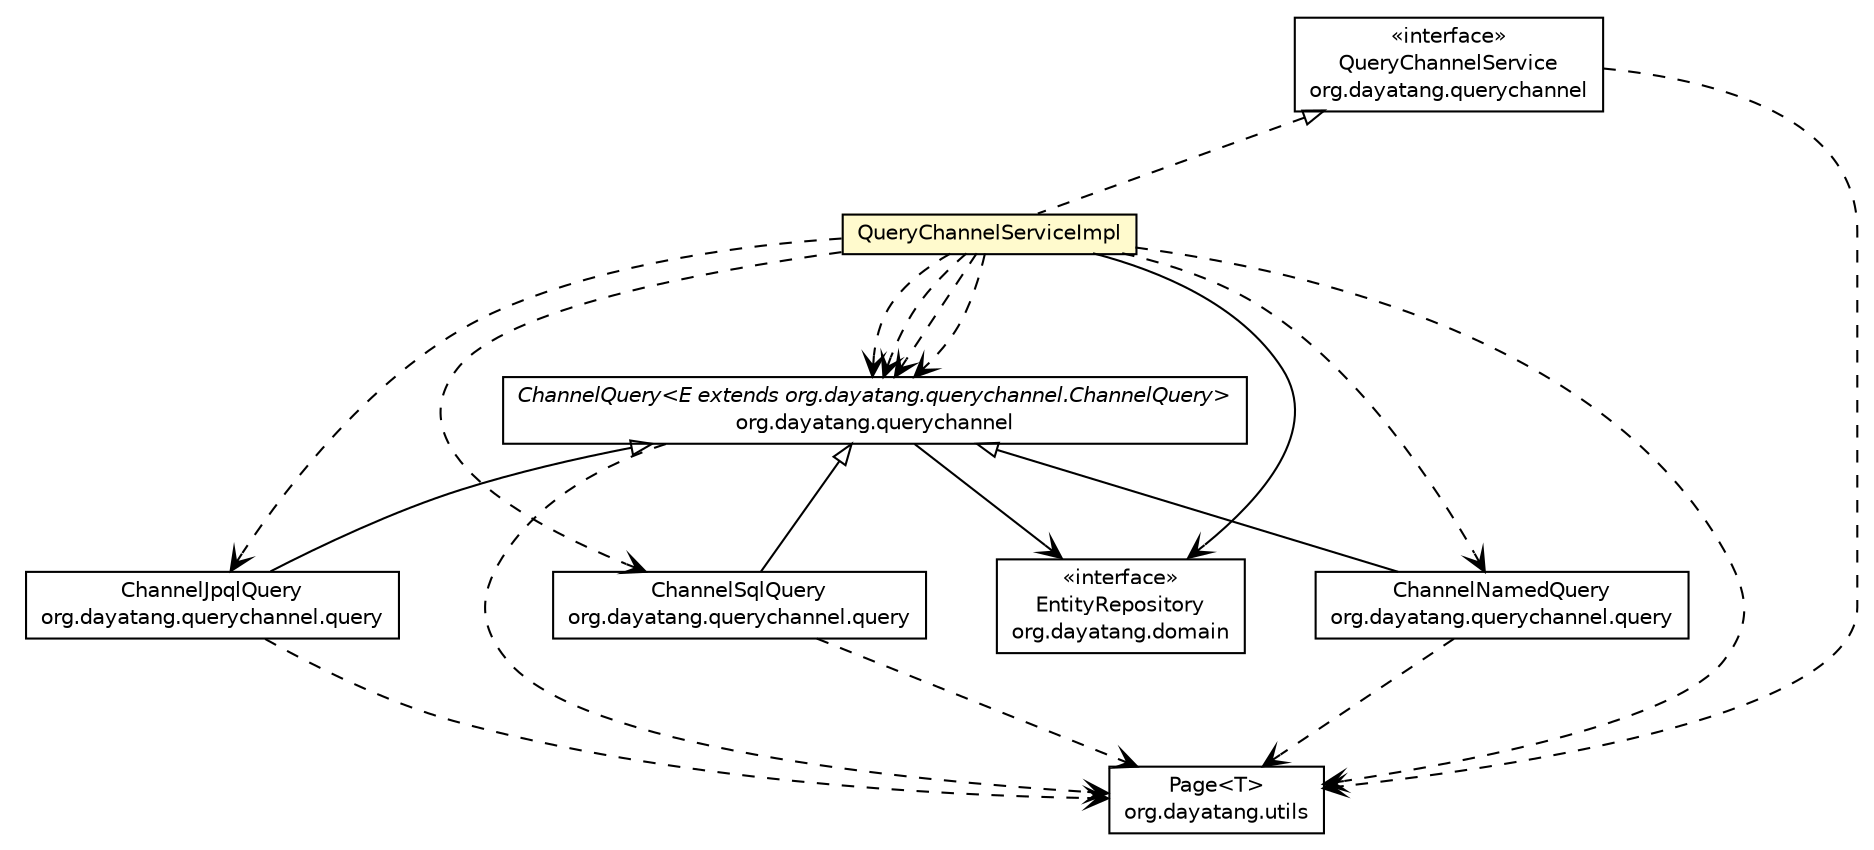 #!/usr/local/bin/dot
#
# Class diagram 
# Generated by UMLGraph version R5_6_6-8-g8d7759 (http://www.umlgraph.org/)
#

digraph G {
	edge [fontname="Helvetica",fontsize=10,labelfontname="Helvetica",labelfontsize=10];
	node [fontname="Helvetica",fontsize=10,shape=plaintext];
	nodesep=0.25;
	ranksep=0.5;
	// org.dayatang.querychannel.QueryChannelService
	c82 [label=<<table title="org.dayatang.querychannel.QueryChannelService" border="0" cellborder="1" cellspacing="0" cellpadding="2" port="p" href="../QueryChannelService.html">
		<tr><td><table border="0" cellspacing="0" cellpadding="1">
<tr><td align="center" balign="center"> &#171;interface&#187; </td></tr>
<tr><td align="center" balign="center"> QueryChannelService </td></tr>
<tr><td align="center" balign="center"> org.dayatang.querychannel </td></tr>
		</table></td></tr>
		</table>>, URL="../QueryChannelService.html", fontname="Helvetica", fontcolor="black", fontsize=10.0];
	// org.dayatang.querychannel.ChannelQuery<E extends org.dayatang.querychannel.ChannelQuery>
	c83 [label=<<table title="org.dayatang.querychannel.ChannelQuery" border="0" cellborder="1" cellspacing="0" cellpadding="2" port="p" href="../ChannelQuery.html">
		<tr><td><table border="0" cellspacing="0" cellpadding="1">
<tr><td align="center" balign="center"><font face="Helvetica-Oblique"> ChannelQuery&lt;E extends org.dayatang.querychannel.ChannelQuery&gt; </font></td></tr>
<tr><td align="center" balign="center"> org.dayatang.querychannel </td></tr>
		</table></td></tr>
		</table>>, URL="../ChannelQuery.html", fontname="Helvetica", fontcolor="black", fontsize=10.0];
	// org.dayatang.querychannel.impl.QueryChannelServiceImpl
	c84 [label=<<table title="org.dayatang.querychannel.impl.QueryChannelServiceImpl" border="0" cellborder="1" cellspacing="0" cellpadding="2" port="p" bgcolor="lemonChiffon" href="./QueryChannelServiceImpl.html">
		<tr><td><table border="0" cellspacing="0" cellpadding="1">
<tr><td align="center" balign="center"> QueryChannelServiceImpl </td></tr>
		</table></td></tr>
		</table>>, URL="./QueryChannelServiceImpl.html", fontname="Helvetica", fontcolor="black", fontsize=10.0];
	// org.dayatang.querychannel.query.ChannelSqlQuery
	c85 [label=<<table title="org.dayatang.querychannel.query.ChannelSqlQuery" border="0" cellborder="1" cellspacing="0" cellpadding="2" port="p" href="../query/ChannelSqlQuery.html">
		<tr><td><table border="0" cellspacing="0" cellpadding="1">
<tr><td align="center" balign="center"> ChannelSqlQuery </td></tr>
<tr><td align="center" balign="center"> org.dayatang.querychannel.query </td></tr>
		</table></td></tr>
		</table>>, URL="../query/ChannelSqlQuery.html", fontname="Helvetica", fontcolor="black", fontsize=10.0];
	// org.dayatang.querychannel.query.ChannelNamedQuery
	c86 [label=<<table title="org.dayatang.querychannel.query.ChannelNamedQuery" border="0" cellborder="1" cellspacing="0" cellpadding="2" port="p" href="../query/ChannelNamedQuery.html">
		<tr><td><table border="0" cellspacing="0" cellpadding="1">
<tr><td align="center" balign="center"> ChannelNamedQuery </td></tr>
<tr><td align="center" balign="center"> org.dayatang.querychannel.query </td></tr>
		</table></td></tr>
		</table>>, URL="../query/ChannelNamedQuery.html", fontname="Helvetica", fontcolor="black", fontsize=10.0];
	// org.dayatang.querychannel.query.ChannelJpqlQuery
	c87 [label=<<table title="org.dayatang.querychannel.query.ChannelJpqlQuery" border="0" cellborder="1" cellspacing="0" cellpadding="2" port="p" href="../query/ChannelJpqlQuery.html">
		<tr><td><table border="0" cellspacing="0" cellpadding="1">
<tr><td align="center" balign="center"> ChannelJpqlQuery </td></tr>
<tr><td align="center" balign="center"> org.dayatang.querychannel.query </td></tr>
		</table></td></tr>
		</table>>, URL="../query/ChannelJpqlQuery.html", fontname="Helvetica", fontcolor="black", fontsize=10.0];
	//org.dayatang.querychannel.impl.QueryChannelServiceImpl implements org.dayatang.querychannel.QueryChannelService
	c82:p -> c84:p [dir=back,arrowtail=empty,style=dashed];
	//org.dayatang.querychannel.query.ChannelSqlQuery extends org.dayatang.querychannel.ChannelQuery<org.dayatang.querychannel.query.ChannelSqlQuery>
	c83:p -> c85:p [dir=back,arrowtail=empty];
	//org.dayatang.querychannel.query.ChannelNamedQuery extends org.dayatang.querychannel.ChannelQuery<org.dayatang.querychannel.query.ChannelNamedQuery>
	c83:p -> c86:p [dir=back,arrowtail=empty];
	//org.dayatang.querychannel.query.ChannelJpqlQuery extends org.dayatang.querychannel.ChannelQuery<org.dayatang.querychannel.query.ChannelJpqlQuery>
	c83:p -> c87:p [dir=back,arrowtail=empty];
	// org.dayatang.querychannel.ChannelQuery<E extends org.dayatang.querychannel.ChannelQuery> NAVASSOC org.dayatang.domain.EntityRepository
	c83:p -> c88:p [taillabel="", label=" "headlabel="", fontname="Helvetica", fontcolor="black", fontsize=10.0, color="black", arrowhead=open];
	// org.dayatang.querychannel.impl.QueryChannelServiceImpl NAVASSOC org.dayatang.domain.EntityRepository
	c84:p -> c88:p [taillabel="", label=" "headlabel="", fontname="Helvetica", fontcolor="black", fontsize=10.0, color="black", arrowhead=open];
	// org.dayatang.querychannel.QueryChannelService DEPEND org.dayatang.utils.Page<T>
	c82:p -> c89:p [taillabel="", label=" "headlabel="", fontname="Helvetica", fontcolor="black", fontsize=10.0, color="black", arrowhead=open, style=dashed];
	// org.dayatang.querychannel.ChannelQuery<E extends org.dayatang.querychannel.ChannelQuery> DEPEND org.dayatang.utils.Page<T>
	c83:p -> c89:p [taillabel="", label=" "headlabel="", fontname="Helvetica", fontcolor="black", fontsize=10.0, color="black", arrowhead=open, style=dashed];
	// org.dayatang.querychannel.impl.QueryChannelServiceImpl DEPEND org.dayatang.querychannel.ChannelQuery<E extends org.dayatang.querychannel.ChannelQuery>
	c84:p -> c83:p [taillabel="", label=" "headlabel="", fontname="Helvetica", fontcolor="black", fontsize=10.0, color="black", arrowhead=open, style=dashed];
	// org.dayatang.querychannel.impl.QueryChannelServiceImpl DEPEND org.dayatang.querychannel.query.ChannelNamedQuery
	c84:p -> c86:p [taillabel="", label=" "headlabel="", fontname="Helvetica", fontcolor="black", fontsize=10.0, color="black", arrowhead=open, style=dashed];
	// org.dayatang.querychannel.impl.QueryChannelServiceImpl DEPEND org.dayatang.querychannel.ChannelQuery<E extends org.dayatang.querychannel.ChannelQuery>
	c84:p -> c83:p [taillabel="", label=" "headlabel="", fontname="Helvetica", fontcolor="black", fontsize=10.0, color="black", arrowhead=open, style=dashed];
	// org.dayatang.querychannel.impl.QueryChannelServiceImpl DEPEND org.dayatang.querychannel.query.ChannelSqlQuery
	c84:p -> c85:p [taillabel="", label=" "headlabel="", fontname="Helvetica", fontcolor="black", fontsize=10.0, color="black", arrowhead=open, style=dashed];
	// org.dayatang.querychannel.impl.QueryChannelServiceImpl DEPEND org.dayatang.utils.Page<T>
	c84:p -> c89:p [taillabel="", label=" "headlabel="", fontname="Helvetica", fontcolor="black", fontsize=10.0, color="black", arrowhead=open, style=dashed];
	// org.dayatang.querychannel.impl.QueryChannelServiceImpl DEPEND org.dayatang.querychannel.ChannelQuery<E extends org.dayatang.querychannel.ChannelQuery>
	c84:p -> c83:p [taillabel="", label=" "headlabel="", fontname="Helvetica", fontcolor="black", fontsize=10.0, color="black", arrowhead=open, style=dashed];
	// org.dayatang.querychannel.impl.QueryChannelServiceImpl DEPEND org.dayatang.querychannel.ChannelQuery<E extends org.dayatang.querychannel.ChannelQuery>
	c84:p -> c83:p [taillabel="", label=" "headlabel="", fontname="Helvetica", fontcolor="black", fontsize=10.0, color="black", arrowhead=open, style=dashed];
	// org.dayatang.querychannel.impl.QueryChannelServiceImpl DEPEND org.dayatang.querychannel.query.ChannelJpqlQuery
	c84:p -> c87:p [taillabel="", label=" "headlabel="", fontname="Helvetica", fontcolor="black", fontsize=10.0, color="black", arrowhead=open, style=dashed];
	// org.dayatang.querychannel.query.ChannelSqlQuery DEPEND org.dayatang.utils.Page<T>
	c85:p -> c89:p [taillabel="", label=" "headlabel="", fontname="Helvetica", fontcolor="black", fontsize=10.0, color="black", arrowhead=open, style=dashed];
	// org.dayatang.querychannel.query.ChannelNamedQuery DEPEND org.dayatang.utils.Page<T>
	c86:p -> c89:p [taillabel="", label=" "headlabel="", fontname="Helvetica", fontcolor="black", fontsize=10.0, color="black", arrowhead=open, style=dashed];
	// org.dayatang.querychannel.query.ChannelJpqlQuery DEPEND org.dayatang.utils.Page<T>
	c87:p -> c89:p [taillabel="", label=" "headlabel="", fontname="Helvetica", fontcolor="black", fontsize=10.0, color="black", arrowhead=open, style=dashed];
	// org.dayatang.utils.Page<T>
	c89 [label=<<table title="org.dayatang.utils.Page" border="0" cellborder="1" cellspacing="0" cellpadding="2" port="p" href="http://java.sun.com/j2se/1.4.2/docs/api/org/dayatang/utils/Page.html">
		<tr><td><table border="0" cellspacing="0" cellpadding="1">
<tr><td align="center" balign="center"> Page&lt;T&gt; </td></tr>
<tr><td align="center" balign="center"> org.dayatang.utils </td></tr>
		</table></td></tr>
		</table>>, URL="http://java.sun.com/j2se/1.4.2/docs/api/org/dayatang/utils/Page.html", fontname="Helvetica", fontcolor="black", fontsize=10.0];
	// org.dayatang.domain.EntityRepository
	c88 [label=<<table title="org.dayatang.domain.EntityRepository" border="0" cellborder="1" cellspacing="0" cellpadding="2" port="p" href="http://java.sun.com/j2se/1.4.2/docs/api/org/dayatang/domain/EntityRepository.html">
		<tr><td><table border="0" cellspacing="0" cellpadding="1">
<tr><td align="center" balign="center"> &#171;interface&#187; </td></tr>
<tr><td align="center" balign="center"> EntityRepository </td></tr>
<tr><td align="center" balign="center"> org.dayatang.domain </td></tr>
		</table></td></tr>
		</table>>, URL="http://java.sun.com/j2se/1.4.2/docs/api/org/dayatang/domain/EntityRepository.html", fontname="Helvetica", fontcolor="black", fontsize=10.0];
}

